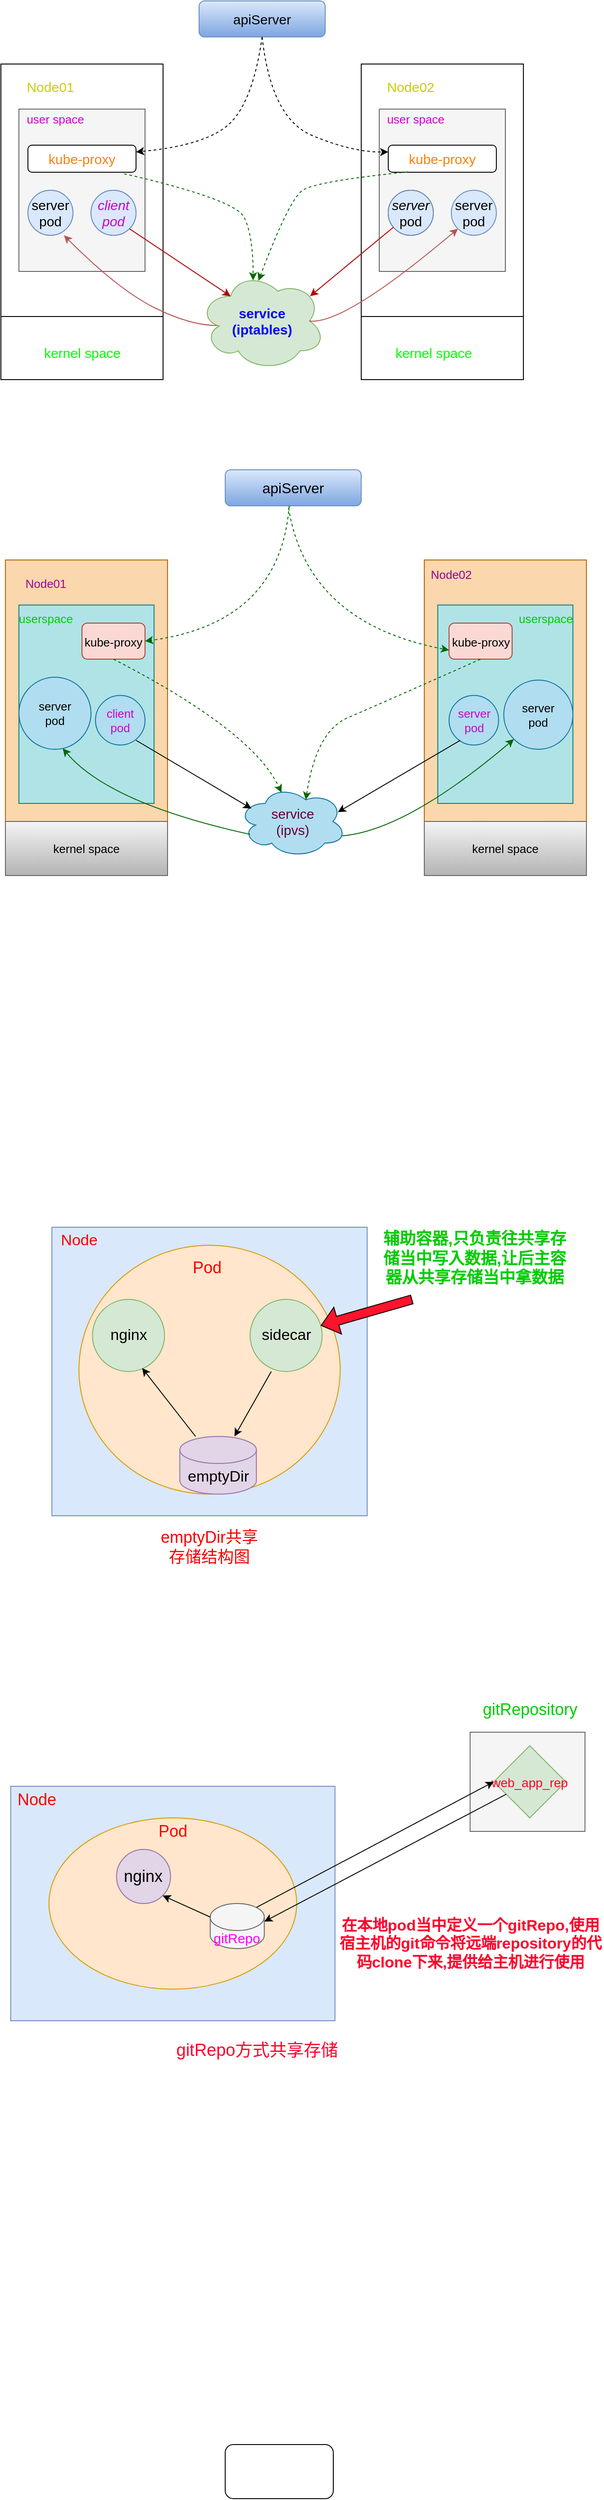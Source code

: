 <mxfile version="17.1.3" type="github"><diagram id="Q9R4sLdtH6le2mMsztd9" name="Page-1"><mxGraphModel dx="1037" dy="619" grid="1" gridSize="10" guides="1" tooltips="1" connect="1" arrows="1" fold="1" page="1" pageScale="1" pageWidth="827" pageHeight="1169" math="0" shadow="0"><root><mxCell id="0"/><mxCell id="1" parent="0"/><mxCell id="N3icKQI5JpZ0PLYT9vSj-18" value="" style="rounded=0;whiteSpace=wrap;html=1;fillColor=#dae8fc;strokeColor=#6c8ebf;" vertex="1" parent="1"><mxGeometry x="146.63" y="1500" width="350" height="320" as="geometry"/></mxCell><mxCell id="N3icKQI5JpZ0PLYT9vSj-25" value="" style="ellipse;whiteSpace=wrap;html=1;fontSize=18;fillColor=#ffe6cc;strokeColor=#d79b00;" vertex="1" parent="1"><mxGeometry x="176.63" y="1520" width="290" height="276" as="geometry"/></mxCell><mxCell id="4GAO7AbsSDAvT-ORBLh--48" value="" style="rounded=0;whiteSpace=wrap;html=1;shadow=0;fontSize=13;fillColor=#fad7ac;strokeColor=#b46504;" parent="1" vertex="1"><mxGeometry x="560" y="760" width="180" height="290" as="geometry"/></mxCell><mxCell id="4GAO7AbsSDAvT-ORBLh--58" value="" style="rounded=0;whiteSpace=wrap;html=1;shadow=0;fontSize=13;fillColor=#b0e3e6;strokeColor=#0e8088;" parent="1" vertex="1"><mxGeometry x="575" y="810" width="150" height="220" as="geometry"/></mxCell><mxCell id="4GAO7AbsSDAvT-ORBLh--46" value="" style="rounded=0;whiteSpace=wrap;html=1;shadow=0;fontSize=13;fillColor=#fad7ac;strokeColor=#b46504;" parent="1" vertex="1"><mxGeometry x="95" y="760" width="180" height="290" as="geometry"/></mxCell><mxCell id="4GAO7AbsSDAvT-ORBLh--57" value="" style="rounded=0;whiteSpace=wrap;html=1;shadow=0;fontSize=13;fillColor=#b0e3e6;strokeColor=#0e8088;" parent="1" vertex="1"><mxGeometry x="110" y="810" width="150" height="220" as="geometry"/></mxCell><mxCell id="4GAO7AbsSDAvT-ORBLh--4" value="" style="rounded=0;whiteSpace=wrap;html=1;" parent="1" vertex="1"><mxGeometry x="490" y="210" width="180" height="350" as="geometry"/></mxCell><mxCell id="4GAO7AbsSDAvT-ORBLh--21" value="" style="rounded=0;whiteSpace=wrap;html=1;fontSize=15;fontColor=#333333;shadow=0;fillColor=#f5f5f5;strokeColor=#666666;" parent="1" vertex="1"><mxGeometry x="510" y="260" width="140" height="180" as="geometry"/></mxCell><mxCell id="4GAO7AbsSDAvT-ORBLh--3" value="" style="rounded=0;whiteSpace=wrap;html=1;" parent="1" vertex="1"><mxGeometry x="90" y="210" width="180" height="350" as="geometry"/></mxCell><mxCell id="4GAO7AbsSDAvT-ORBLh--18" value="" style="rounded=0;whiteSpace=wrap;html=1;fontSize=15;fontColor=#333333;shadow=0;fillColor=#f5f5f5;strokeColor=#666666;" parent="1" vertex="1"><mxGeometry x="110" y="260" width="140" height="180" as="geometry"/></mxCell><mxCell id="4GAO7AbsSDAvT-ORBLh--6" value="&lt;font style=&quot;font-size: 15px&quot; color=&quot;#0000ff&quot;&gt;&lt;b&gt;service&lt;br&gt;(iptables)&lt;/b&gt;&lt;/font&gt;" style="ellipse;shape=cloud;whiteSpace=wrap;html=1;fillColor=#d5e8d4;strokeColor=#82b366;" parent="1" vertex="1"><mxGeometry x="310" y="440" width="140" height="110" as="geometry"/></mxCell><mxCell id="4GAO7AbsSDAvT-ORBLh--9" value="server&lt;br&gt;pod" style="ellipse;whiteSpace=wrap;html=1;aspect=fixed;fontSize=15;fillColor=#dae8fc;strokeColor=#6c8ebf;" parent="1" vertex="1"><mxGeometry x="120" y="350" width="50" height="50" as="geometry"/></mxCell><mxCell id="4GAO7AbsSDAvT-ORBLh--10" value="server&lt;br&gt;pod" style="ellipse;whiteSpace=wrap;html=1;aspect=fixed;fontSize=15;fillColor=#dae8fc;strokeColor=#6c8ebf;" parent="1" vertex="1"><mxGeometry x="590" y="350" width="50" height="50" as="geometry"/></mxCell><mxCell id="4GAO7AbsSDAvT-ORBLh--11" value="&lt;b style=&quot;color: rgb(0 , 255 , 0)&quot;&gt;client&lt;br&gt;pod&lt;/b&gt;" style="ellipse;whiteSpace=wrap;html=1;aspect=fixed;fontSize=15;fontColor=#FF5286;" parent="1" vertex="1"><mxGeometry x="520" y="350" width="50" height="50" as="geometry"/></mxCell><mxCell id="4GAO7AbsSDAvT-ORBLh--12" value="" style="endArrow=none;html=1;rounded=0;fontSize=15;fontColor=#00FF00;" parent="1" target="4GAO7AbsSDAvT-ORBLh--3" edge="1"><mxGeometry width="50" height="50" relative="1" as="geometry"><mxPoint x="90" y="490" as="sourcePoint"/><mxPoint x="140" y="440" as="targetPoint"/><Array as="points"><mxPoint x="270" y="490"/></Array></mxGeometry></mxCell><mxCell id="4GAO7AbsSDAvT-ORBLh--13" value="" style="endArrow=none;html=1;rounded=0;fontSize=15;fontColor=#00FF00;" parent="1" edge="1"><mxGeometry width="50" height="50" relative="1" as="geometry"><mxPoint x="490" y="490.0" as="sourcePoint"/><mxPoint x="670" y="490.0" as="targetPoint"/><Array as="points"><mxPoint x="670" y="490"/></Array></mxGeometry></mxCell><mxCell id="4GAO7AbsSDAvT-ORBLh--14" value="kernel space" style="text;html=1;resizable=0;autosize=1;align=center;verticalAlign=middle;points=[];fillColor=none;strokeColor=none;rounded=0;fontSize=15;fontColor=#00FF00;" parent="1" vertex="1"><mxGeometry x="130" y="520" width="100" height="20" as="geometry"/></mxCell><mxCell id="4GAO7AbsSDAvT-ORBLh--15" value="kernel space" style="text;html=1;resizable=0;autosize=1;align=center;verticalAlign=middle;points=[];fillColor=none;strokeColor=none;rounded=0;fontSize=15;fontColor=#00FF00;" parent="1" vertex="1"><mxGeometry x="520" y="520" width="100" height="20" as="geometry"/></mxCell><mxCell id="4GAO7AbsSDAvT-ORBLh--16" value="&lt;i&gt;&lt;font color=&quot;#cc00cc&quot;&gt;client&lt;br&gt;pod&lt;/font&gt;&lt;/i&gt;" style="ellipse;whiteSpace=wrap;html=1;aspect=fixed;fontSize=15;fillColor=#dae8fc;strokeColor=#6c8ebf;" parent="1" vertex="1"><mxGeometry x="190" y="350" width="50" height="50" as="geometry"/></mxCell><mxCell id="4GAO7AbsSDAvT-ORBLh--17" value="&lt;i&gt;server&lt;br&gt;&lt;/i&gt;pod" style="ellipse;whiteSpace=wrap;html=1;aspect=fixed;fontSize=15;fillColor=#dae8fc;strokeColor=#6c8ebf;" parent="1" vertex="1"><mxGeometry x="520" y="350" width="50" height="50" as="geometry"/></mxCell><mxCell id="4GAO7AbsSDAvT-ORBLh--22" value="&lt;font style=&quot;font-size: 13px&quot;&gt;user space&lt;/font&gt;" style="text;html=1;resizable=0;autosize=1;align=center;verticalAlign=middle;points=[];fillColor=none;strokeColor=none;rounded=0;shadow=0;fontSize=15;fontColor=#CC00CC;" parent="1" vertex="1"><mxGeometry x="110" y="260" width="80" height="20" as="geometry"/></mxCell><mxCell id="4GAO7AbsSDAvT-ORBLh--23" value="&lt;font style=&quot;font-size: 13px&quot;&gt;user space&lt;/font&gt;" style="text;html=1;resizable=0;autosize=1;align=center;verticalAlign=middle;points=[];fillColor=none;strokeColor=none;rounded=0;shadow=0;fontSize=15;fontColor=#CC00CC;" parent="1" vertex="1"><mxGeometry x="510" y="260" width="80" height="20" as="geometry"/></mxCell><mxCell id="4GAO7AbsSDAvT-ORBLh--24" value="server&lt;br&gt;pod" style="ellipse;whiteSpace=wrap;html=1;aspect=fixed;fontSize=15;fillColor=#dae8fc;strokeColor=#6c8ebf;" parent="1" vertex="1"><mxGeometry x="120" y="350" width="50" height="50" as="geometry"/></mxCell><mxCell id="4GAO7AbsSDAvT-ORBLh--25" value="&lt;i&gt;&lt;font color=&quot;#cc00cc&quot;&gt;client&lt;br&gt;pod&lt;/font&gt;&lt;/i&gt;" style="ellipse;whiteSpace=wrap;html=1;aspect=fixed;fontSize=15;fillColor=#dae8fc;strokeColor=#6c8ebf;" parent="1" vertex="1"><mxGeometry x="190" y="350" width="50" height="50" as="geometry"/></mxCell><mxCell id="4GAO7AbsSDAvT-ORBLh--26" value="" style="endArrow=classic;html=1;rounded=0;fontSize=15;fontColor=#CC00CC;exitX=1;exitY=1;exitDx=0;exitDy=0;entryX=0.25;entryY=0.25;entryDx=0;entryDy=0;entryPerimeter=0;fillColor=#e51400;strokeColor=#B20000;" parent="1" source="4GAO7AbsSDAvT-ORBLh--25" target="4GAO7AbsSDAvT-ORBLh--6" edge="1"><mxGeometry width="50" height="50" relative="1" as="geometry"><mxPoint x="360" y="390" as="sourcePoint"/><mxPoint x="410" y="340" as="targetPoint"/></mxGeometry></mxCell><mxCell id="4GAO7AbsSDAvT-ORBLh--27" value="" style="endArrow=classic;html=1;rounded=0;fontSize=15;fontColor=#CC00CC;entryX=0.88;entryY=0.25;entryDx=0;entryDy=0;entryPerimeter=0;fillColor=#e51400;strokeColor=#B20000;" parent="1" source="4GAO7AbsSDAvT-ORBLh--17" target="4GAO7AbsSDAvT-ORBLh--6" edge="1"><mxGeometry width="50" height="50" relative="1" as="geometry"><mxPoint x="377.678" y="347.588" as="sourcePoint"/><mxPoint x="490" y="422.41" as="targetPoint"/></mxGeometry></mxCell><mxCell id="4GAO7AbsSDAvT-ORBLh--34" value="" style="curved=1;endArrow=classic;html=1;rounded=0;fontSize=15;fontColor=#CC00CC;entryX=0.8;entryY=1;entryDx=0;entryDy=0;entryPerimeter=0;fillColor=#f8cecc;gradientColor=#ea6b66;strokeColor=#b85450;" parent="1" target="4GAO7AbsSDAvT-ORBLh--24" edge="1"><mxGeometry width="50" height="50" relative="1" as="geometry"><mxPoint x="330" y="500" as="sourcePoint"/><mxPoint x="250" y="420" as="targetPoint"/><Array as="points"><mxPoint x="300" y="500"/><mxPoint x="220" y="460"/></Array></mxGeometry></mxCell><mxCell id="4GAO7AbsSDAvT-ORBLh--36" value="" style="curved=1;endArrow=classic;html=1;rounded=0;fontSize=15;fontColor=#CC00CC;entryX=0;entryY=1;entryDx=0;entryDy=0;exitX=0.875;exitY=0.5;exitDx=0;exitDy=0;exitPerimeter=0;fillColor=#f8cecc;gradientColor=#ea6b66;strokeColor=#b85450;" parent="1" source="4GAO7AbsSDAvT-ORBLh--6" target="4GAO7AbsSDAvT-ORBLh--10" edge="1"><mxGeometry width="50" height="50" relative="1" as="geometry"><mxPoint x="430" y="500" as="sourcePoint"/><mxPoint x="510" y="390" as="targetPoint"/><Array as="points"><mxPoint x="470" y="500"/></Array></mxGeometry></mxCell><mxCell id="4GAO7AbsSDAvT-ORBLh--37" value="&lt;font color=&quot;#cccc00&quot;&gt;Node01&lt;/font&gt;" style="text;html=1;strokeColor=none;fillColor=none;align=center;verticalAlign=middle;whiteSpace=wrap;rounded=0;shadow=0;fontSize=15;fontColor=#CC00CC;" parent="1" vertex="1"><mxGeometry x="115" y="220" width="60" height="30" as="geometry"/></mxCell><mxCell id="4GAO7AbsSDAvT-ORBLh--38" value="&lt;font color=&quot;#cccc00&quot;&gt;Node02&lt;/font&gt;" style="text;html=1;strokeColor=none;fillColor=none;align=center;verticalAlign=middle;whiteSpace=wrap;rounded=0;shadow=0;fontSize=15;fontColor=#CC00CC;" parent="1" vertex="1"><mxGeometry x="515" y="220" width="60" height="30" as="geometry"/></mxCell><mxCell id="4GAO7AbsSDAvT-ORBLh--39" value="apiServer" style="rounded=1;whiteSpace=wrap;html=1;shadow=0;fontSize=15;fillColor=#dae8fc;gradientColor=#7ea6e0;strokeColor=#6c8ebf;" parent="1" vertex="1"><mxGeometry x="310" y="140" width="140" height="40" as="geometry"/></mxCell><mxCell id="4GAO7AbsSDAvT-ORBLh--40" value="&lt;font color=&quot;#ff8000&quot;&gt;kube-proxy&lt;/font&gt;" style="rounded=1;whiteSpace=wrap;html=1;shadow=0;fontSize=15;fontColor=#CCCC00;" parent="1" vertex="1"><mxGeometry x="520" y="300" width="120" height="30" as="geometry"/></mxCell><mxCell id="4GAO7AbsSDAvT-ORBLh--41" value="&lt;font color=&quot;#ff8000&quot;&gt;kube-proxy&lt;/font&gt;" style="rounded=1;whiteSpace=wrap;html=1;shadow=0;fontSize=15;fontColor=#CCCC00;" parent="1" vertex="1"><mxGeometry x="120" y="300" width="120" height="30" as="geometry"/></mxCell><mxCell id="4GAO7AbsSDAvT-ORBLh--42" value="" style="curved=1;endArrow=classic;html=1;rounded=0;fontSize=13;fontColor=#FF8000;exitX=0.5;exitY=1;exitDx=0;exitDy=0;entryX=1;entryY=0.25;entryDx=0;entryDy=0;dashed=1;" parent="1" source="4GAO7AbsSDAvT-ORBLh--39" target="4GAO7AbsSDAvT-ORBLh--41" edge="1"><mxGeometry width="50" height="50" relative="1" as="geometry"><mxPoint x="360" y="400" as="sourcePoint"/><mxPoint x="410" y="270" as="targetPoint"/><Array as="points"><mxPoint x="370" y="250"/><mxPoint x="320" y="300"/></Array></mxGeometry></mxCell><mxCell id="4GAO7AbsSDAvT-ORBLh--43" value="" style="curved=1;endArrow=classic;html=1;rounded=0;fontSize=13;fontColor=#FF8000;exitX=0.5;exitY=1;exitDx=0;exitDy=0;entryX=0;entryY=0.25;entryDx=0;entryDy=0;dashed=1;" parent="1" source="4GAO7AbsSDAvT-ORBLh--39" target="4GAO7AbsSDAvT-ORBLh--40" edge="1"><mxGeometry width="50" height="50" relative="1" as="geometry"><mxPoint x="360" y="400" as="sourcePoint"/><mxPoint x="410" y="350" as="targetPoint"/><Array as="points"><mxPoint x="390" y="270"/><mxPoint x="480" y="308"/></Array></mxGeometry></mxCell><mxCell id="4GAO7AbsSDAvT-ORBLh--47" value="kernel space" style="rounded=0;whiteSpace=wrap;html=1;shadow=0;fontSize=13;fillColor=#f5f5f5;gradientColor=#b3b3b3;strokeColor=#666666;" parent="1" vertex="1"><mxGeometry x="95" y="1050" width="180" height="60" as="geometry"/></mxCell><mxCell id="4GAO7AbsSDAvT-ORBLh--49" value="&lt;span&gt;kernel space&lt;/span&gt;" style="rounded=0;whiteSpace=wrap;html=1;shadow=0;fontSize=13;fillColor=#f5f5f5;gradientColor=#b3b3b3;strokeColor=#666666;" parent="1" vertex="1"><mxGeometry x="560" y="1050" width="180" height="60" as="geometry"/></mxCell><mxCell id="4GAO7AbsSDAvT-ORBLh--50" value="&lt;font style=&quot;font-size: 15px&quot; color=&quot;#660033&quot;&gt;service&lt;br&gt;(ipvs)&lt;/font&gt;" style="ellipse;shape=cloud;whiteSpace=wrap;html=1;shadow=0;fontSize=13;fillColor=#b1ddf0;strokeColor=#10739e;" parent="1" vertex="1"><mxGeometry x="353.5" y="1010" width="120" height="80" as="geometry"/></mxCell><mxCell id="4GAO7AbsSDAvT-ORBLh--51" value="&lt;font color=&quot;#cc00cc&quot;&gt;client&lt;br&gt;pod&lt;/font&gt;" style="ellipse;whiteSpace=wrap;html=1;aspect=fixed;shadow=0;fontSize=13;fillColor=#b1ddf0;strokeColor=#10739e;" parent="1" vertex="1"><mxGeometry x="195" y="910.25" width="55" height="55" as="geometry"/></mxCell><mxCell id="4GAO7AbsSDAvT-ORBLh--53" value="server&lt;br&gt;pod" style="ellipse;whiteSpace=wrap;html=1;aspect=fixed;shadow=0;fontSize=13;fillColor=#b1ddf0;strokeColor=#10739e;" parent="1" vertex="1"><mxGeometry x="110" y="890" width="80" height="80" as="geometry"/></mxCell><mxCell id="4GAO7AbsSDAvT-ORBLh--54" value="&lt;span&gt;server&lt;/span&gt;&lt;br&gt;&lt;span&gt;pod&lt;/span&gt;" style="ellipse;whiteSpace=wrap;html=1;aspect=fixed;shadow=0;fontSize=13;fillColor=#b1ddf0;strokeColor=#10739e;" parent="1" vertex="1"><mxGeometry x="648.25" y="893.25" width="76.75" height="76.75" as="geometry"/></mxCell><mxCell id="4GAO7AbsSDAvT-ORBLh--55" value="&lt;font color=&quot;#cc00cc&quot;&gt;server&lt;br&gt;pod&lt;br&gt;&lt;/font&gt;" style="ellipse;whiteSpace=wrap;html=1;aspect=fixed;shadow=0;fontSize=13;fillColor=#b1ddf0;strokeColor=#10739e;" parent="1" vertex="1"><mxGeometry x="587.5" y="910.25" width="55" height="55" as="geometry"/></mxCell><mxCell id="4GAO7AbsSDAvT-ORBLh--56" value="&lt;font style=&quot;font-size: 16px&quot;&gt;apiServer&lt;/font&gt;" style="rounded=1;whiteSpace=wrap;html=1;shadow=0;fontSize=13;fillColor=#dae8fc;gradientColor=#7ea6e0;strokeColor=#6c8ebf;" parent="1" vertex="1"><mxGeometry x="339" y="660" width="151" height="40" as="geometry"/></mxCell><mxCell id="4GAO7AbsSDAvT-ORBLh--59" value="&lt;font style=&quot;font-size: 13px&quot; color=&quot;#9e009e&quot;&gt;Node01&lt;/font&gt;" style="text;html=1;strokeColor=none;fillColor=none;align=center;verticalAlign=middle;whiteSpace=wrap;rounded=0;shadow=0;fontSize=15;fontColor=#FF8000;" parent="1" vertex="1"><mxGeometry x="110" y="770" width="60" height="30" as="geometry"/></mxCell><mxCell id="4GAO7AbsSDAvT-ORBLh--60" value="&lt;font style=&quot;font-size: 13px&quot; color=&quot;#910091&quot;&gt;Node02&lt;/font&gt;" style="text;html=1;strokeColor=none;fillColor=none;align=center;verticalAlign=middle;whiteSpace=wrap;rounded=0;shadow=0;fontSize=15;fontColor=#FF8000;" parent="1" vertex="1"><mxGeometry x="560" y="760" width="60" height="30" as="geometry"/></mxCell><mxCell id="4GAO7AbsSDAvT-ORBLh--64" value="&lt;font style=&quot;font-size: 13px&quot;&gt;kube-proxy&lt;/font&gt;" style="rounded=1;whiteSpace=wrap;html=1;shadow=0;fontSize=16;fillColor=#fad9d5;strokeColor=#ae4132;" parent="1" vertex="1"><mxGeometry x="180" y="830" width="70" height="40" as="geometry"/></mxCell><mxCell id="4GAO7AbsSDAvT-ORBLh--65" value="&lt;span style=&quot;font-size: 13px&quot;&gt;kube-proxy&lt;/span&gt;" style="rounded=1;whiteSpace=wrap;html=1;shadow=0;fontSize=16;fillColor=#fad9d5;strokeColor=#ae4132;" parent="1" vertex="1"><mxGeometry x="587.5" y="830" width="70" height="40" as="geometry"/></mxCell><mxCell id="4GAO7AbsSDAvT-ORBLh--66" value="" style="endArrow=classic;html=1;rounded=0;fontSize=13;fontColor=#660033;entryX=0.121;entryY=0.321;entryDx=0;entryDy=0;entryPerimeter=0;" parent="1" target="4GAO7AbsSDAvT-ORBLh--50" edge="1"><mxGeometry width="50" height="50" relative="1" as="geometry"><mxPoint x="240" y="960" as="sourcePoint"/><mxPoint x="420" y="900" as="targetPoint"/></mxGeometry></mxCell><mxCell id="4GAO7AbsSDAvT-ORBLh--67" value="" style="endArrow=classic;html=1;rounded=0;fontSize=13;fontColor=#660033;entryX=0.921;entryY=0.371;entryDx=0;entryDy=0;entryPerimeter=0;" parent="1" target="4GAO7AbsSDAvT-ORBLh--50" edge="1"><mxGeometry width="50" height="50" relative="1" as="geometry"><mxPoint x="600" y="960" as="sourcePoint"/><mxPoint x="420" y="900" as="targetPoint"/></mxGeometry></mxCell><mxCell id="4GAO7AbsSDAvT-ORBLh--69" value="&lt;font color=&quot;#00cc00&quot;&gt;userspace&lt;/font&gt;" style="text;html=1;strokeColor=none;fillColor=none;align=center;verticalAlign=middle;whiteSpace=wrap;rounded=0;shadow=0;fontSize=13;fontColor=#660033;" parent="1" vertex="1"><mxGeometry x="110" y="810" width="60" height="30" as="geometry"/></mxCell><mxCell id="4GAO7AbsSDAvT-ORBLh--71" value="&lt;font color=&quot;#00cc00&quot;&gt;userspace&lt;/font&gt;" style="text;html=1;strokeColor=none;fillColor=none;align=center;verticalAlign=middle;whiteSpace=wrap;rounded=0;shadow=0;fontSize=13;fontColor=#660033;" parent="1" vertex="1"><mxGeometry x="665" y="810" width="60" height="30" as="geometry"/></mxCell><mxCell id="4GAO7AbsSDAvT-ORBLh--72" value="" style="endArrow=classic;html=1;fontSize=13;fontColor=#00CC00;exitX=0.11;exitY=0.679;exitDx=0;exitDy=0;exitPerimeter=0;entryX=0.608;entryY=0.987;entryDx=0;entryDy=0;entryPerimeter=0;strokeColor=#006600;curved=1;" parent="1" source="4GAO7AbsSDAvT-ORBLh--50" target="4GAO7AbsSDAvT-ORBLh--53" edge="1"><mxGeometry width="50" height="50" relative="1" as="geometry"><mxPoint x="370" y="950" as="sourcePoint"/><mxPoint x="450" y="880" as="targetPoint"/><Array as="points"><mxPoint x="210" y="1030"/></Array></mxGeometry></mxCell><mxCell id="4GAO7AbsSDAvT-ORBLh--73" value="" style="endArrow=classic;html=1;fontSize=13;fontColor=#00CC00;exitX=0.96;exitY=0.7;exitDx=0;exitDy=0;exitPerimeter=0;entryX=0;entryY=1;entryDx=0;entryDy=0;strokeColor=#006600;curved=1;" parent="1" source="4GAO7AbsSDAvT-ORBLh--50" target="4GAO7AbsSDAvT-ORBLh--54" edge="1"><mxGeometry width="50" height="50" relative="1" as="geometry"><mxPoint x="373.94" y="1059.68" as="sourcePoint"/><mxPoint x="168.64" y="978.96" as="targetPoint"/><Array as="points"><mxPoint x="540" y="1060"/></Array></mxGeometry></mxCell><mxCell id="4GAO7AbsSDAvT-ORBLh--74" value="" style="curved=1;endArrow=classic;html=1;fontSize=13;fontColor=#00CC00;strokeColor=none;exitX=0.369;exitY=1.058;exitDx=0;exitDy=0;exitPerimeter=0;entryX=0.5;entryY=0;entryDx=0;entryDy=0;" parent="1" source="4GAO7AbsSDAvT-ORBLh--56" target="4GAO7AbsSDAvT-ORBLh--64" edge="1"><mxGeometry width="50" height="50" relative="1" as="geometry"><mxPoint x="370" y="950" as="sourcePoint"/><mxPoint x="420" y="900" as="targetPoint"/><Array as="points"><mxPoint x="390" y="770"/><mxPoint x="350" y="840"/></Array></mxGeometry></mxCell><mxCell id="4GAO7AbsSDAvT-ORBLh--75" value="" style="curved=1;endArrow=classic;html=1;fontSize=13;fontColor=#00CC00;strokeColor=none;" parent="1" edge="1"><mxGeometry width="50" height="50" relative="1" as="geometry"><mxPoint x="370" y="950" as="sourcePoint"/><mxPoint x="420" y="900" as="targetPoint"/><Array as="points"><mxPoint x="420" y="950"/><mxPoint x="370" y="900"/></Array></mxGeometry></mxCell><mxCell id="4GAO7AbsSDAvT-ORBLh--76" value="" style="curved=1;endArrow=classic;html=1;fontSize=13;fontColor=#00CC00;strokeColor=#006600;dashed=1;entryX=1;entryY=0.5;entryDx=0;entryDy=0;" parent="1" target="4GAO7AbsSDAvT-ORBLh--64" edge="1"><mxGeometry width="50" height="50" relative="1" as="geometry"><mxPoint x="410" y="700" as="sourcePoint"/><mxPoint x="220" y="830" as="targetPoint"/><Array as="points"><mxPoint x="400" y="830"/></Array></mxGeometry></mxCell><mxCell id="4GAO7AbsSDAvT-ORBLh--77" value="" style="curved=1;endArrow=classic;html=1;dashed=1;fontSize=13;fontColor=#00CC00;strokeColor=#006600;exitX=0.466;exitY=1.058;exitDx=0;exitDy=0;exitPerimeter=0;entryX=0;entryY=0.75;entryDx=0;entryDy=0;" parent="1" source="4GAO7AbsSDAvT-ORBLh--56" target="4GAO7AbsSDAvT-ORBLh--65" edge="1"><mxGeometry width="50" height="50" relative="1" as="geometry"><mxPoint x="370" y="950" as="sourcePoint"/><mxPoint x="420" y="900" as="targetPoint"/><Array as="points"><mxPoint x="430" y="830"/></Array></mxGeometry></mxCell><mxCell id="4GAO7AbsSDAvT-ORBLh--78" value="" style="curved=1;endArrow=classic;html=1;dashed=1;fontSize=13;fontColor=#00CC00;strokeColor=#006600;exitX=0.5;exitY=1;exitDx=0;exitDy=0;entryX=0.4;entryY=0.1;entryDx=0;entryDy=0;entryPerimeter=0;" parent="1" source="4GAO7AbsSDAvT-ORBLh--64" target="4GAO7AbsSDAvT-ORBLh--50" edge="1"><mxGeometry width="50" height="50" relative="1" as="geometry"><mxPoint x="370" y="950" as="sourcePoint"/><mxPoint x="420" y="900" as="targetPoint"/><Array as="points"><mxPoint x="370" y="950"/></Array></mxGeometry></mxCell><mxCell id="4GAO7AbsSDAvT-ORBLh--79" value="" style="curved=1;endArrow=classic;html=1;dashed=1;fontSize=13;fontColor=#00CC00;strokeColor=#006600;exitX=0.5;exitY=1;exitDx=0;exitDy=0;entryX=0.625;entryY=0.2;entryDx=0;entryDy=0;entryPerimeter=0;" parent="1" source="4GAO7AbsSDAvT-ORBLh--65" target="4GAO7AbsSDAvT-ORBLh--50" edge="1"><mxGeometry width="50" height="50" relative="1" as="geometry"><mxPoint x="370" y="950" as="sourcePoint"/><mxPoint x="420" y="900" as="targetPoint"/><Array as="points"><mxPoint x="510" y="920"/><mxPoint x="440" y="950"/></Array></mxGeometry></mxCell><mxCell id="4GAO7AbsSDAvT-ORBLh--80" value="" style="curved=1;endArrow=classic;html=1;dashed=1;fontSize=13;fontColor=#000000;strokeColor=#006600;exitX=0.889;exitY=1.056;exitDx=0;exitDy=0;exitPerimeter=0;" parent="1" source="4GAO7AbsSDAvT-ORBLh--41" edge="1"><mxGeometry width="50" height="50" relative="1" as="geometry"><mxPoint x="370" y="310" as="sourcePoint"/><mxPoint x="370" y="450" as="targetPoint"/><Array as="points"><mxPoint x="350" y="360"/><mxPoint x="370" y="400"/></Array></mxGeometry></mxCell><mxCell id="4GAO7AbsSDAvT-ORBLh--81" value="" style="curved=1;endArrow=classic;html=1;dashed=1;fontSize=13;fontColor=#000000;strokeColor=#006600;exitX=0.178;exitY=0.989;exitDx=0;exitDy=0;exitPerimeter=0;entryX=0.471;entryY=0.094;entryDx=0;entryDy=0;entryPerimeter=0;" parent="1" source="4GAO7AbsSDAvT-ORBLh--40" target="4GAO7AbsSDAvT-ORBLh--6" edge="1"><mxGeometry width="50" height="50" relative="1" as="geometry"><mxPoint x="370" y="310" as="sourcePoint"/><mxPoint x="420" y="260" as="targetPoint"/><Array as="points"><mxPoint x="440" y="340"/><mxPoint x="410" y="360"/></Array></mxGeometry></mxCell><mxCell id="N3icKQI5JpZ0PLYT9vSj-19" value="&lt;font style=&quot;font-size: 17px&quot; color=&quot;#f70000&quot;&gt;Node&lt;/font&gt;" style="text;html=1;strokeColor=none;fillColor=none;align=center;verticalAlign=middle;whiteSpace=wrap;rounded=0;" vertex="1" parent="1"><mxGeometry x="146.63" y="1500" width="60" height="30" as="geometry"/></mxCell><mxCell id="N3icKQI5JpZ0PLYT9vSj-20" value="nginx" style="ellipse;whiteSpace=wrap;html=1;aspect=fixed;fontSize=17;fillColor=#d5e8d4;strokeColor=#82b366;" vertex="1" parent="1"><mxGeometry x="191.63" y="1580" width="80" height="80" as="geometry"/></mxCell><mxCell id="N3icKQI5JpZ0PLYT9vSj-21" value="sidecar" style="ellipse;whiteSpace=wrap;html=1;aspect=fixed;fontSize=17;fillColor=#d5e8d4;strokeColor=#82b366;" vertex="1" parent="1"><mxGeometry x="366.63" y="1580" width="80" height="80" as="geometry"/></mxCell><mxCell id="N3icKQI5JpZ0PLYT9vSj-22" value="emptyDir" style="shape=cylinder3;whiteSpace=wrap;html=1;boundedLbl=1;backgroundOutline=1;size=15;fontSize=17;fillColor=#e1d5e7;strokeColor=#9673a6;" vertex="1" parent="1"><mxGeometry x="288.63" y="1732" width="85" height="64" as="geometry"/></mxCell><mxCell id="N3icKQI5JpZ0PLYT9vSj-23" value="" style="shape=flexArrow;endArrow=classic;html=1;rounded=0;fontSize=17;fontColor=#F70000;fillColor=#FF142C;" edge="1" parent="1" target="N3icKQI5JpZ0PLYT9vSj-21"><mxGeometry width="50" height="50" relative="1" as="geometry"><mxPoint x="546.63" y="1580" as="sourcePoint"/><mxPoint x="686.63" y="1470" as="targetPoint"/><Array as="points"><mxPoint x="546.63" y="1580"/></Array></mxGeometry></mxCell><mxCell id="N3icKQI5JpZ0PLYT9vSj-24" value="&lt;font style=&quot;font-size: 18px&quot; color=&quot;#00cc00&quot;&gt;&lt;b&gt;辅助容器,只负责往共享存储当中写入数据,让后主容器从共享存储当中拿数据&lt;/b&gt;&lt;/font&gt;" style="text;html=1;strokeColor=none;fillColor=none;align=center;verticalAlign=middle;whiteSpace=wrap;rounded=0;fontSize=17;fontColor=#F70000;" vertex="1" parent="1"><mxGeometry x="506.63" y="1520" width="218.37" height="30" as="geometry"/></mxCell><mxCell id="N3icKQI5JpZ0PLYT9vSj-26" value="" style="endArrow=classic;html=1;rounded=0;fontSize=18;fontColor=#F70000;fillColor=#FF142C;" edge="1" parent="1" target="N3icKQI5JpZ0PLYT9vSj-22"><mxGeometry width="50" height="50" relative="1" as="geometry"><mxPoint x="390.13" y="1660" as="sourcePoint"/><mxPoint x="440.13" y="1610" as="targetPoint"/></mxGeometry></mxCell><mxCell id="N3icKQI5JpZ0PLYT9vSj-27" value="" style="endArrow=classic;html=1;rounded=0;fontSize=18;fontColor=#F70000;fillColor=#FF142C;entryX=0.69;entryY=0.953;entryDx=0;entryDy=0;entryPerimeter=0;" edge="1" parent="1" source="N3icKQI5JpZ0PLYT9vSj-22" target="N3icKQI5JpZ0PLYT9vSj-20"><mxGeometry width="50" height="50" relative="1" as="geometry"><mxPoint x="306.63" y="1610" as="sourcePoint"/><mxPoint x="356.63" y="1560" as="targetPoint"/></mxGeometry></mxCell><mxCell id="N3icKQI5JpZ0PLYT9vSj-28" value="Pod" style="text;html=1;strokeColor=none;fillColor=none;align=center;verticalAlign=middle;whiteSpace=wrap;rounded=0;fontSize=18;fontColor=#F70000;" vertex="1" parent="1"><mxGeometry x="288.63" y="1530" width="60" height="30" as="geometry"/></mxCell><mxCell id="N3icKQI5JpZ0PLYT9vSj-29" value="emptyDir共享存储结构图" style="text;html=1;strokeColor=none;fillColor=none;align=center;verticalAlign=middle;whiteSpace=wrap;rounded=0;fontSize=18;fontColor=#F70000;" vertex="1" parent="1"><mxGeometry x="264.13" y="1840" width="115" height="30" as="geometry"/></mxCell><mxCell id="N3icKQI5JpZ0PLYT9vSj-30" value="" style="rounded=0;whiteSpace=wrap;html=1;fontSize=18;fillColor=#dae8fc;strokeColor=#6c8ebf;" vertex="1" parent="1"><mxGeometry x="100.87" y="2120" width="360" height="260" as="geometry"/></mxCell><mxCell id="N3icKQI5JpZ0PLYT9vSj-32" value="" style="ellipse;whiteSpace=wrap;html=1;fontSize=18;fillColor=#ffe6cc;strokeColor=#d79b00;" vertex="1" parent="1"><mxGeometry x="143.37" y="2155" width="275" height="190" as="geometry"/></mxCell><mxCell id="N3icKQI5JpZ0PLYT9vSj-34" value="" style="rounded=1;whiteSpace=wrap;html=1;fontSize=18;fontColor=#00CC00;" vertex="1" parent="1"><mxGeometry x="339" y="2850" width="120" height="60" as="geometry"/></mxCell><mxCell id="N3icKQI5JpZ0PLYT9vSj-35" value="" style="rounded=0;whiteSpace=wrap;html=1;fontSize=18;fillColor=#f5f5f5;strokeColor=#666666;fontColor=#333333;" vertex="1" parent="1"><mxGeometry x="610.87" y="2060" width="127.5" height="110" as="geometry"/></mxCell><mxCell id="N3icKQI5JpZ0PLYT9vSj-36" value="gitRepository" style="text;html=1;strokeColor=none;fillColor=none;align=center;verticalAlign=middle;whiteSpace=wrap;rounded=0;fontSize=18;fontColor=#00CC00;" vertex="1" parent="1"><mxGeometry x="625.87" y="2020" width="102.5" height="30" as="geometry"/></mxCell><mxCell id="N3icKQI5JpZ0PLYT9vSj-37" value="&lt;font style=&quot;font-size: 14px&quot; color=&quot;#ff002b&quot;&gt;web_app_rep&lt;/font&gt;" style="rhombus;whiteSpace=wrap;html=1;fontSize=18;fillColor=#d5e8d4;strokeColor=#82b366;" vertex="1" parent="1"><mxGeometry x="637.12" y="2075" width="80" height="80" as="geometry"/></mxCell><mxCell id="N3icKQI5JpZ0PLYT9vSj-38" value="" style="endArrow=classic;html=1;rounded=0;fontSize=18;fontColor=#00CC00;fillColor=#FF142C;entryX=0;entryY=0.5;entryDx=0;entryDy=0;exitX=0.855;exitY=0;exitDx=0;exitDy=4.35;exitPerimeter=0;" edge="1" parent="1" source="N3icKQI5JpZ0PLYT9vSj-43" target="N3icKQI5JpZ0PLYT9vSj-37"><mxGeometry width="50" height="50" relative="1" as="geometry"><mxPoint x="418.37" y="2230" as="sourcePoint"/><mxPoint x="468.37" y="2180" as="targetPoint"/></mxGeometry></mxCell><mxCell id="N3icKQI5JpZ0PLYT9vSj-39" value="" style="endArrow=classic;html=1;rounded=0;fontSize=18;fontColor=#00CC00;fillColor=#FF142C;entryX=1;entryY=0;entryDx=0;entryDy=20;entryPerimeter=0;" edge="1" parent="1" source="N3icKQI5JpZ0PLYT9vSj-37" target="N3icKQI5JpZ0PLYT9vSj-43"><mxGeometry width="50" height="50" relative="1" as="geometry"><mxPoint x="638.37" y="2280" as="sourcePoint"/><mxPoint x="491.87" y="2200" as="targetPoint"/></mxGeometry></mxCell><mxCell id="N3icKQI5JpZ0PLYT9vSj-40" value="&lt;font color=&quot;#fa0000&quot;&gt;Node&lt;/font&gt;" style="text;html=1;strokeColor=none;fillColor=none;align=center;verticalAlign=middle;whiteSpace=wrap;rounded=0;fontSize=18;fontColor=#00CC00;" vertex="1" parent="1"><mxGeometry x="100" y="2120" width="60" height="30" as="geometry"/></mxCell><mxCell id="N3icKQI5JpZ0PLYT9vSj-41" value="Pod" style="text;html=1;strokeColor=none;fillColor=none;align=center;verticalAlign=middle;whiteSpace=wrap;rounded=0;fontSize=18;fontColor=#FA0000;" vertex="1" parent="1"><mxGeometry x="250.87" y="2155" width="60" height="30" as="geometry"/></mxCell><mxCell id="N3icKQI5JpZ0PLYT9vSj-42" value="nginx" style="ellipse;whiteSpace=wrap;html=1;aspect=fixed;fontSize=18;fillColor=#e1d5e7;strokeColor=#9673a6;" vertex="1" parent="1"><mxGeometry x="218.37" y="2190" width="60" height="60" as="geometry"/></mxCell><mxCell id="N3icKQI5JpZ0PLYT9vSj-43" value="&lt;font style=&quot;font-size: 15px&quot; color=&quot;#ff00ff&quot;&gt;gitRepo&lt;/font&gt;" style="shape=cylinder3;whiteSpace=wrap;html=1;boundedLbl=1;backgroundOutline=1;size=15;fontSize=18;fontColor=#333333;fillColor=#f5f5f5;strokeColor=#666666;" vertex="1" parent="1"><mxGeometry x="322.37" y="2250" width="60" height="50" as="geometry"/></mxCell><mxCell id="N3icKQI5JpZ0PLYT9vSj-44" value="" style="endArrow=classic;html=1;rounded=0;fontSize=15;fontColor=#FF00FF;fillColor=#FF142C;entryX=1;entryY=1;entryDx=0;entryDy=0;exitX=0;exitY=0;exitDx=0;exitDy=15;exitPerimeter=0;" edge="1" parent="1" source="N3icKQI5JpZ0PLYT9vSj-43" target="N3icKQI5JpZ0PLYT9vSj-42"><mxGeometry width="50" height="50" relative="1" as="geometry"><mxPoint x="358.37" y="2330" as="sourcePoint"/><mxPoint x="408.37" y="2280" as="targetPoint"/></mxGeometry></mxCell><mxCell id="N3icKQI5JpZ0PLYT9vSj-45" value="&lt;font style=&quot;font-size: 17px&quot;&gt;&lt;b&gt;在本地pod当中定义一个gitRepo,使用宿主机的git命令将远端repository的代码clone下来,提供给主机进行使用&lt;/b&gt;&lt;/font&gt;" style="text;html=1;strokeColor=none;fillColor=none;align=center;verticalAlign=middle;whiteSpace=wrap;rounded=0;fontSize=14;fontColor=#FF002B;" vertex="1" parent="1"><mxGeometry x="465" y="2280" width="293.37" height="30" as="geometry"/></mxCell><mxCell id="N3icKQI5JpZ0PLYT9vSj-46" value="&lt;font style=&quot;font-size: 19px&quot;&gt;gitRepo方式共享存储&lt;/font&gt;" style="text;html=1;strokeColor=none;fillColor=none;align=center;verticalAlign=middle;whiteSpace=wrap;rounded=0;fontSize=17;fontColor=#FF002B;" vertex="1" parent="1"><mxGeometry x="259.62" y="2398" width="228.75" height="30" as="geometry"/></mxCell></root></mxGraphModel></diagram></mxfile>